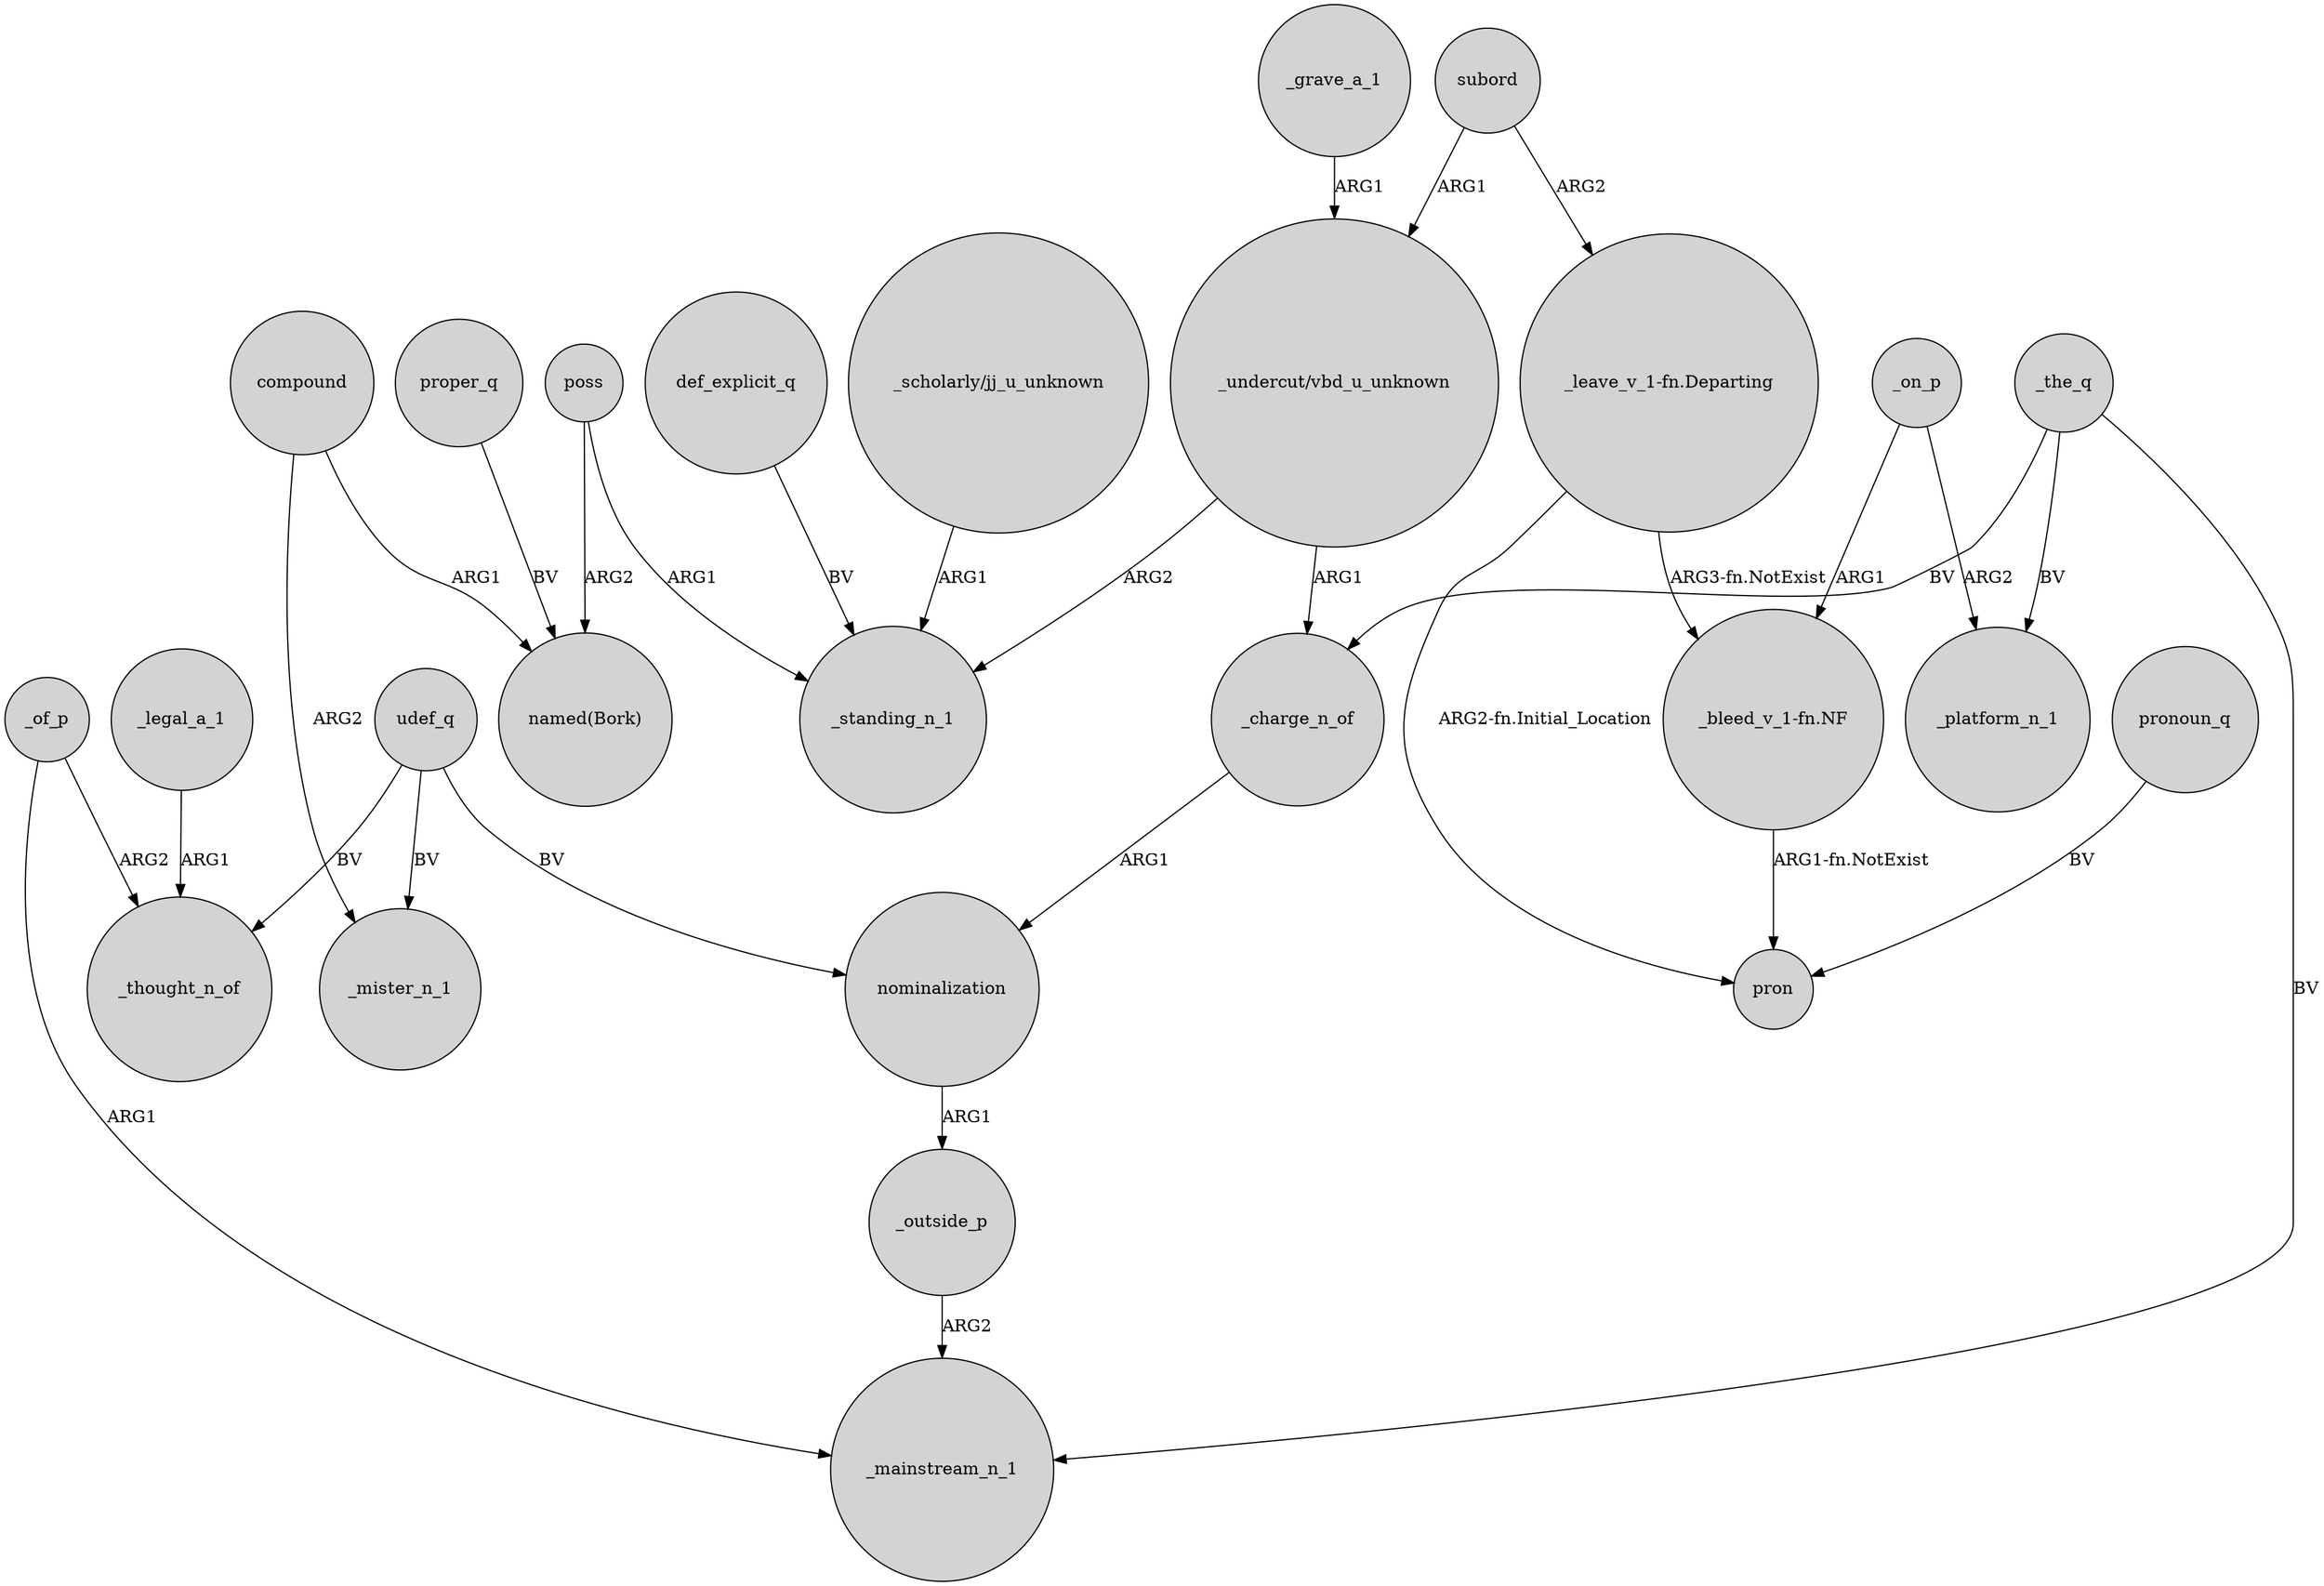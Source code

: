 digraph {
	node [shape=circle style=filled]
	_of_p -> _thought_n_of [label=ARG2]
	poss -> "named(Bork)" [label=ARG2]
	udef_q -> _thought_n_of [label=BV]
	_the_q -> _platform_n_1 [label=BV]
	compound -> _mister_n_1 [label=ARG2]
	"_undercut/vbd_u_unknown" -> _standing_n_1 [label=ARG2]
	"_undercut/vbd_u_unknown" -> _charge_n_of [label=ARG1]
	udef_q -> _mister_n_1 [label=BV]
	_on_p -> "_bleed_v_1-fn.NF" [label=ARG1]
	_of_p -> _mainstream_n_1 [label=ARG1]
	_outside_p -> _mainstream_n_1 [label=ARG2]
	compound -> "named(Bork)" [label=ARG1]
	proper_q -> "named(Bork)" [label=BV]
	"_leave_v_1-fn.Departing" -> pron [label="ARG2-fn.Initial_Location"]
	_on_p -> _platform_n_1 [label=ARG2]
	_the_q -> _charge_n_of [label=BV]
	_grave_a_1 -> "_undercut/vbd_u_unknown" [label=ARG1]
	"_scholarly/jj_u_unknown" -> _standing_n_1 [label=ARG1]
	pronoun_q -> pron [label=BV]
	def_explicit_q -> _standing_n_1 [label=BV]
	_the_q -> _mainstream_n_1 [label=BV]
	poss -> _standing_n_1 [label=ARG1]
	udef_q -> nominalization [label=BV]
	nominalization -> _outside_p [label=ARG1]
	subord -> "_undercut/vbd_u_unknown" [label=ARG1]
	_charge_n_of -> nominalization [label=ARG1]
	_legal_a_1 -> _thought_n_of [label=ARG1]
	subord -> "_leave_v_1-fn.Departing" [label=ARG2]
	"_leave_v_1-fn.Departing" -> "_bleed_v_1-fn.NF" [label="ARG3-fn.NotExist"]
	"_bleed_v_1-fn.NF" -> pron [label="ARG1-fn.NotExist"]
}
